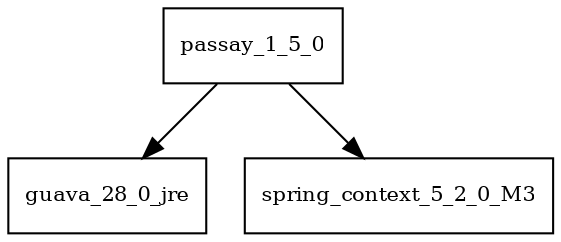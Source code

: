 digraph passay_1_5_0_dependencies {
  node [shape = box, fontsize=10.0];
  passay_1_5_0 -> guava_28_0_jre;
  passay_1_5_0 -> spring_context_5_2_0_M3;
}
